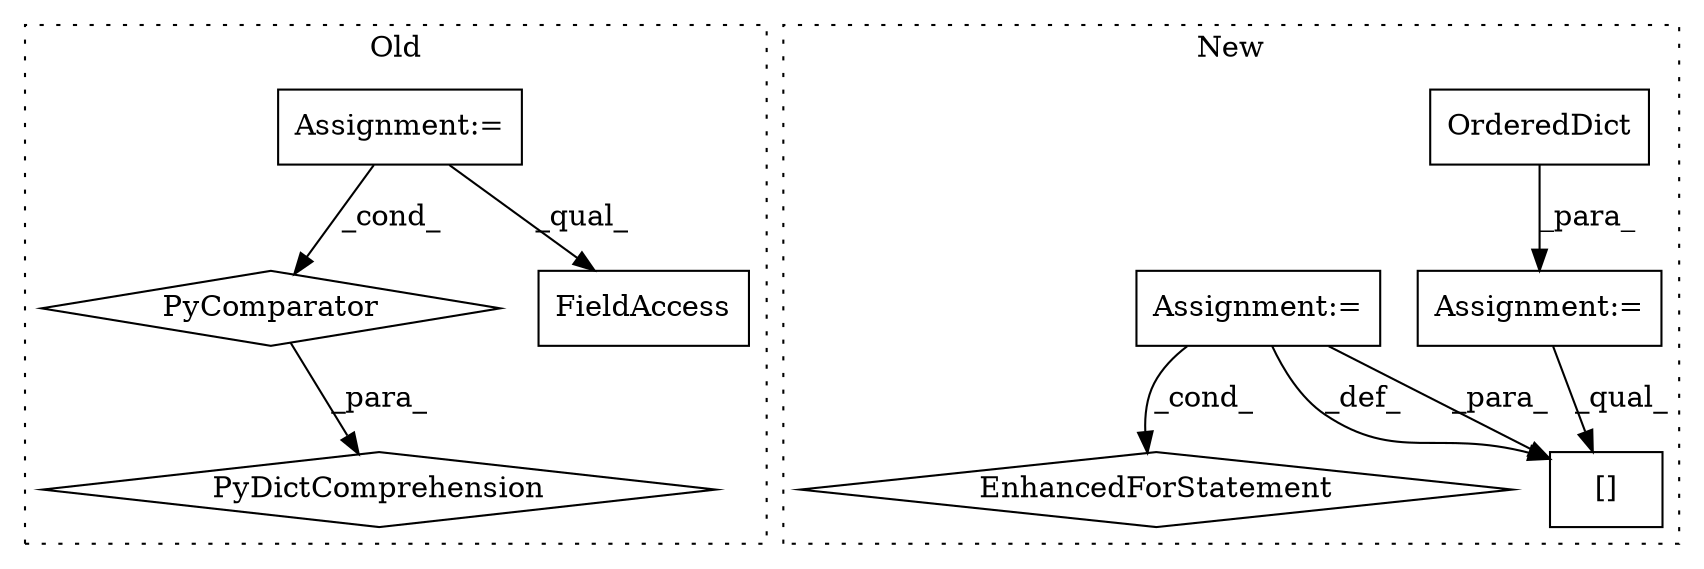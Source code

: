 digraph G {
subgraph cluster0 {
1 [label="PyDictComprehension" a="110" s="835" l="244" shape="diamond"];
3 [label="Assignment:=" a="7" s="1015" l="56" shape="box"];
4 [label="PyComparator" a="113" s="1015" l="56" shape="diamond"];
9 [label="FieldAccess" a="22" s="921" l="9" shape="box"];
label = "Old";
style="dotted";
}
subgraph cluster1 {
2 [label="OrderedDict" a="32" s="1127" l="13" shape="box"];
5 [label="Assignment:=" a="7" s="1126" l="1" shape="box"];
6 [label="[]" a="2" s="1257,1281" l="20,1" shape="box"];
7 [label="Assignment:=" a="7" s="1146,1247" l="63,2" shape="box"];
8 [label="EnhancedForStatement" a="70" s="1146,1247" l="63,2" shape="diamond"];
label = "New";
style="dotted";
}
2 -> 5 [label="_para_"];
3 -> 4 [label="_cond_"];
3 -> 9 [label="_qual_"];
4 -> 1 [label="_para_"];
5 -> 6 [label="_qual_"];
7 -> 8 [label="_cond_"];
7 -> 6 [label="_para_"];
7 -> 6 [label="_def_"];
}